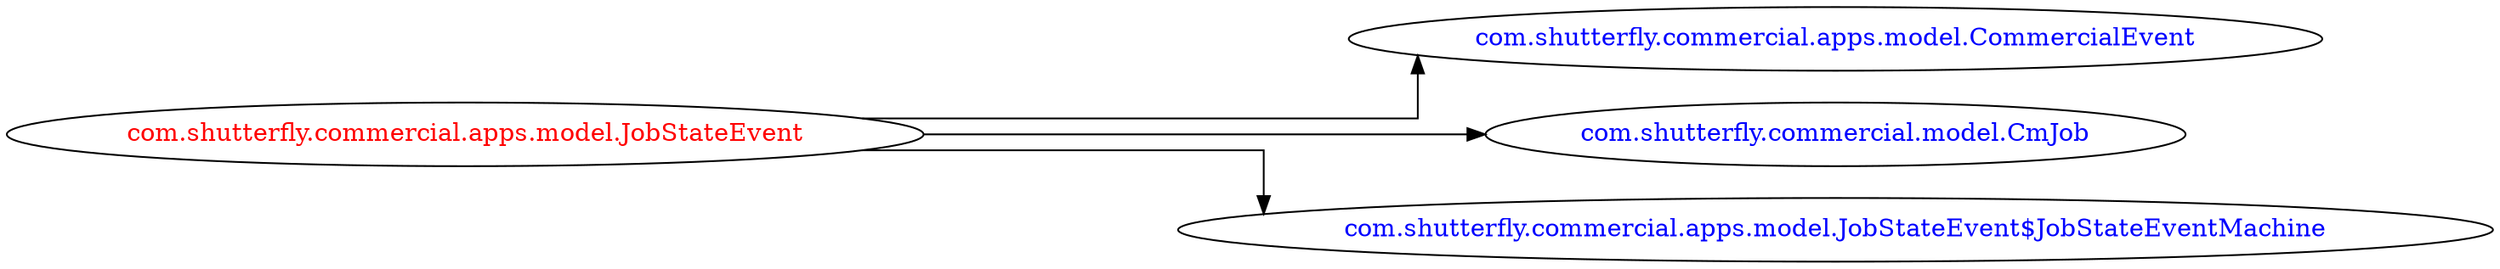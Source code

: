 digraph dependencyGraph {
 concentrate=true;
 ranksep="2.0";
 rankdir="LR"; 
 splines="ortho";
"com.shutterfly.commercial.apps.model.JobStateEvent" [fontcolor="red"];
"com.shutterfly.commercial.apps.model.CommercialEvent" [ fontcolor="blue" ];
"com.shutterfly.commercial.apps.model.JobStateEvent"->"com.shutterfly.commercial.apps.model.CommercialEvent";
"com.shutterfly.commercial.model.CmJob" [ fontcolor="blue" ];
"com.shutterfly.commercial.apps.model.JobStateEvent"->"com.shutterfly.commercial.model.CmJob";
"com.shutterfly.commercial.apps.model.JobStateEvent$JobStateEventMachine" [ fontcolor="blue" ];
"com.shutterfly.commercial.apps.model.JobStateEvent"->"com.shutterfly.commercial.apps.model.JobStateEvent$JobStateEventMachine";
}
